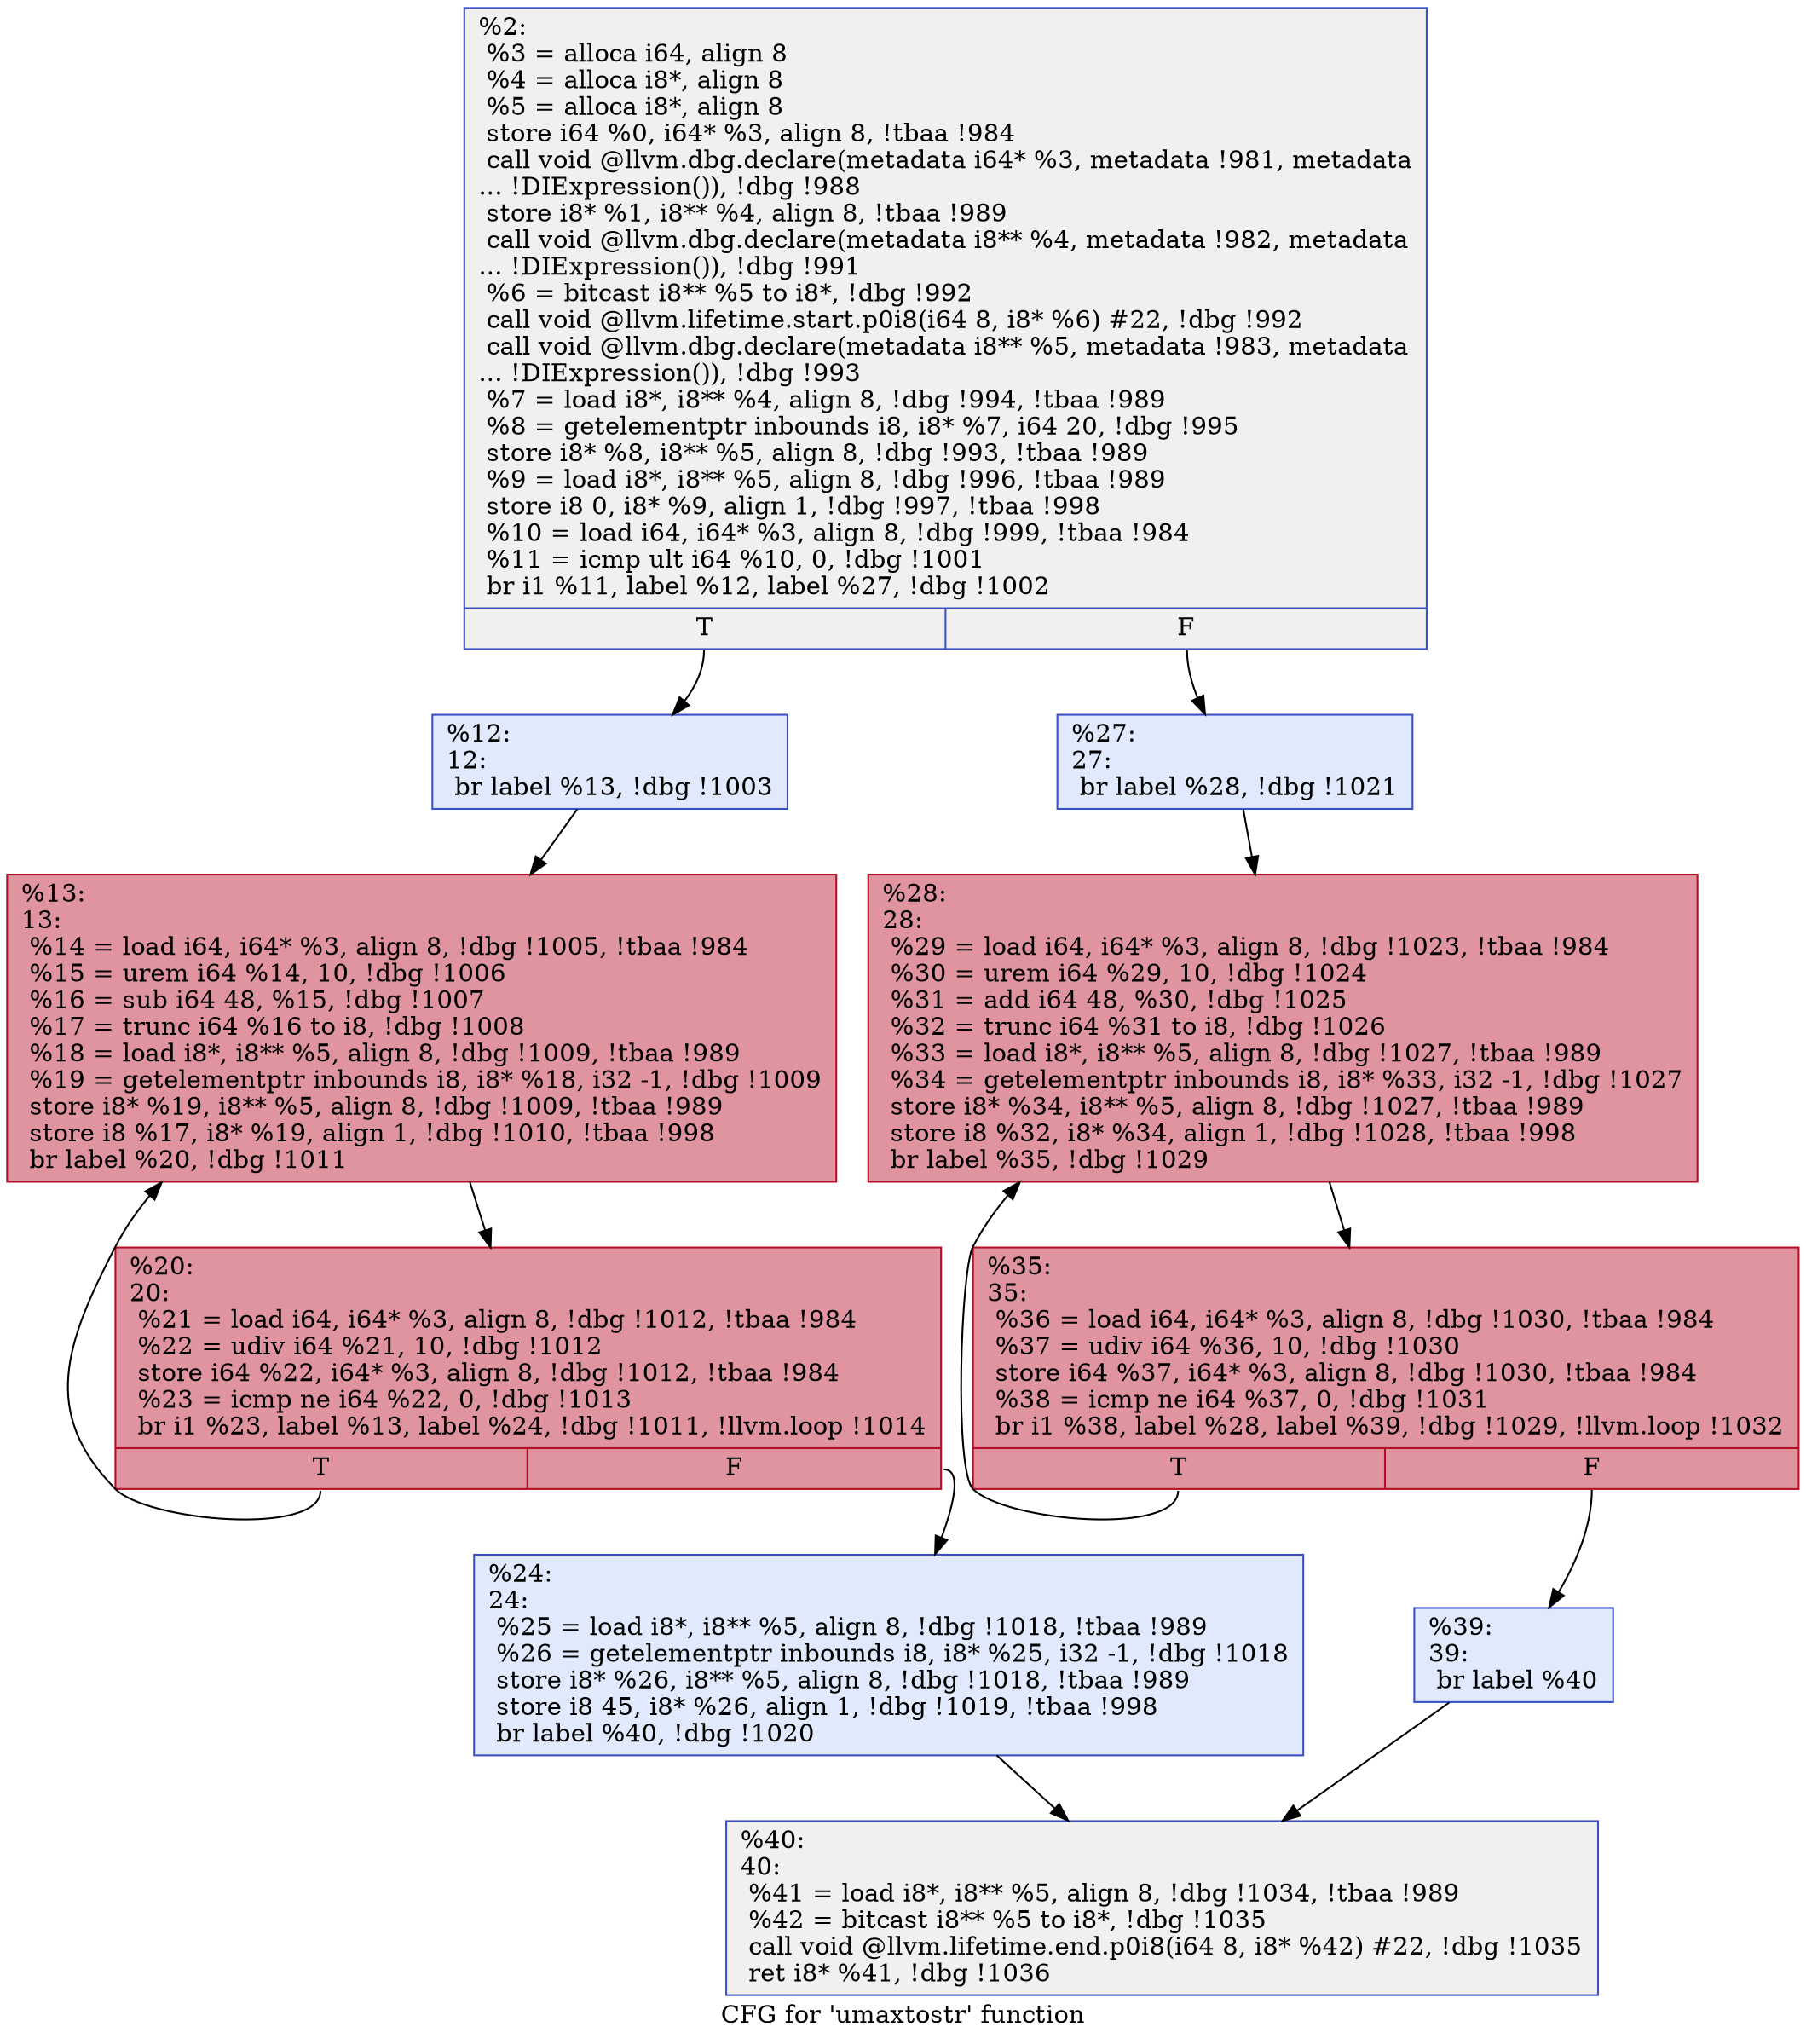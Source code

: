 digraph "CFG for 'umaxtostr' function" {
	label="CFG for 'umaxtostr' function";

	Node0x2514890 [shape=record,color="#3d50c3ff", style=filled, fillcolor="#dedcdb70",label="{%2:\l  %3 = alloca i64, align 8\l  %4 = alloca i8*, align 8\l  %5 = alloca i8*, align 8\l  store i64 %0, i64* %3, align 8, !tbaa !984\l  call void @llvm.dbg.declare(metadata i64* %3, metadata !981, metadata\l... !DIExpression()), !dbg !988\l  store i8* %1, i8** %4, align 8, !tbaa !989\l  call void @llvm.dbg.declare(metadata i8** %4, metadata !982, metadata\l... !DIExpression()), !dbg !991\l  %6 = bitcast i8** %5 to i8*, !dbg !992\l  call void @llvm.lifetime.start.p0i8(i64 8, i8* %6) #22, !dbg !992\l  call void @llvm.dbg.declare(metadata i8** %5, metadata !983, metadata\l... !DIExpression()), !dbg !993\l  %7 = load i8*, i8** %4, align 8, !dbg !994, !tbaa !989\l  %8 = getelementptr inbounds i8, i8* %7, i64 20, !dbg !995\l  store i8* %8, i8** %5, align 8, !dbg !993, !tbaa !989\l  %9 = load i8*, i8** %5, align 8, !dbg !996, !tbaa !989\l  store i8 0, i8* %9, align 1, !dbg !997, !tbaa !998\l  %10 = load i64, i64* %3, align 8, !dbg !999, !tbaa !984\l  %11 = icmp ult i64 %10, 0, !dbg !1001\l  br i1 %11, label %12, label %27, !dbg !1002\l|{<s0>T|<s1>F}}"];
	Node0x2514890:s0 -> Node0x2514940;
	Node0x2514890:s1 -> Node0x2514a80;
	Node0x2514940 [shape=record,color="#3d50c3ff", style=filled, fillcolor="#b9d0f970",label="{%12:\l12:                                               \l  br label %13, !dbg !1003\l}"];
	Node0x2514940 -> Node0x2514990;
	Node0x2514990 [shape=record,color="#b70d28ff", style=filled, fillcolor="#b70d2870",label="{%13:\l13:                                               \l  %14 = load i64, i64* %3, align 8, !dbg !1005, !tbaa !984\l  %15 = urem i64 %14, 10, !dbg !1006\l  %16 = sub i64 48, %15, !dbg !1007\l  %17 = trunc i64 %16 to i8, !dbg !1008\l  %18 = load i8*, i8** %5, align 8, !dbg !1009, !tbaa !989\l  %19 = getelementptr inbounds i8, i8* %18, i32 -1, !dbg !1009\l  store i8* %19, i8** %5, align 8, !dbg !1009, !tbaa !989\l  store i8 %17, i8* %19, align 1, !dbg !1010, !tbaa !998\l  br label %20, !dbg !1011\l}"];
	Node0x2514990 -> Node0x25149e0;
	Node0x25149e0 [shape=record,color="#b70d28ff", style=filled, fillcolor="#b70d2870",label="{%20:\l20:                                               \l  %21 = load i64, i64* %3, align 8, !dbg !1012, !tbaa !984\l  %22 = udiv i64 %21, 10, !dbg !1012\l  store i64 %22, i64* %3, align 8, !dbg !1012, !tbaa !984\l  %23 = icmp ne i64 %22, 0, !dbg !1013\l  br i1 %23, label %13, label %24, !dbg !1011, !llvm.loop !1014\l|{<s0>T|<s1>F}}"];
	Node0x25149e0:s0 -> Node0x2514990;
	Node0x25149e0:s1 -> Node0x2514a30;
	Node0x2514a30 [shape=record,color="#3d50c3ff", style=filled, fillcolor="#b9d0f970",label="{%24:\l24:                                               \l  %25 = load i8*, i8** %5, align 8, !dbg !1018, !tbaa !989\l  %26 = getelementptr inbounds i8, i8* %25, i32 -1, !dbg !1018\l  store i8* %26, i8** %5, align 8, !dbg !1018, !tbaa !989\l  store i8 45, i8* %26, align 1, !dbg !1019, !tbaa !998\l  br label %40, !dbg !1020\l}"];
	Node0x2514a30 -> Node0x2514bc0;
	Node0x2514a80 [shape=record,color="#3d50c3ff", style=filled, fillcolor="#b9d0f970",label="{%27:\l27:                                               \l  br label %28, !dbg !1021\l}"];
	Node0x2514a80 -> Node0x2514ad0;
	Node0x2514ad0 [shape=record,color="#b70d28ff", style=filled, fillcolor="#b70d2870",label="{%28:\l28:                                               \l  %29 = load i64, i64* %3, align 8, !dbg !1023, !tbaa !984\l  %30 = urem i64 %29, 10, !dbg !1024\l  %31 = add i64 48, %30, !dbg !1025\l  %32 = trunc i64 %31 to i8, !dbg !1026\l  %33 = load i8*, i8** %5, align 8, !dbg !1027, !tbaa !989\l  %34 = getelementptr inbounds i8, i8* %33, i32 -1, !dbg !1027\l  store i8* %34, i8** %5, align 8, !dbg !1027, !tbaa !989\l  store i8 %32, i8* %34, align 1, !dbg !1028, !tbaa !998\l  br label %35, !dbg !1029\l}"];
	Node0x2514ad0 -> Node0x2514b20;
	Node0x2514b20 [shape=record,color="#b70d28ff", style=filled, fillcolor="#b70d2870",label="{%35:\l35:                                               \l  %36 = load i64, i64* %3, align 8, !dbg !1030, !tbaa !984\l  %37 = udiv i64 %36, 10, !dbg !1030\l  store i64 %37, i64* %3, align 8, !dbg !1030, !tbaa !984\l  %38 = icmp ne i64 %37, 0, !dbg !1031\l  br i1 %38, label %28, label %39, !dbg !1029, !llvm.loop !1032\l|{<s0>T|<s1>F}}"];
	Node0x2514b20:s0 -> Node0x2514ad0;
	Node0x2514b20:s1 -> Node0x2514b70;
	Node0x2514b70 [shape=record,color="#3d50c3ff", style=filled, fillcolor="#b9d0f970",label="{%39:\l39:                                               \l  br label %40\l}"];
	Node0x2514b70 -> Node0x2514bc0;
	Node0x2514bc0 [shape=record,color="#3d50c3ff", style=filled, fillcolor="#dedcdb70",label="{%40:\l40:                                               \l  %41 = load i8*, i8** %5, align 8, !dbg !1034, !tbaa !989\l  %42 = bitcast i8** %5 to i8*, !dbg !1035\l  call void @llvm.lifetime.end.p0i8(i64 8, i8* %42) #22, !dbg !1035\l  ret i8* %41, !dbg !1036\l}"];
}
